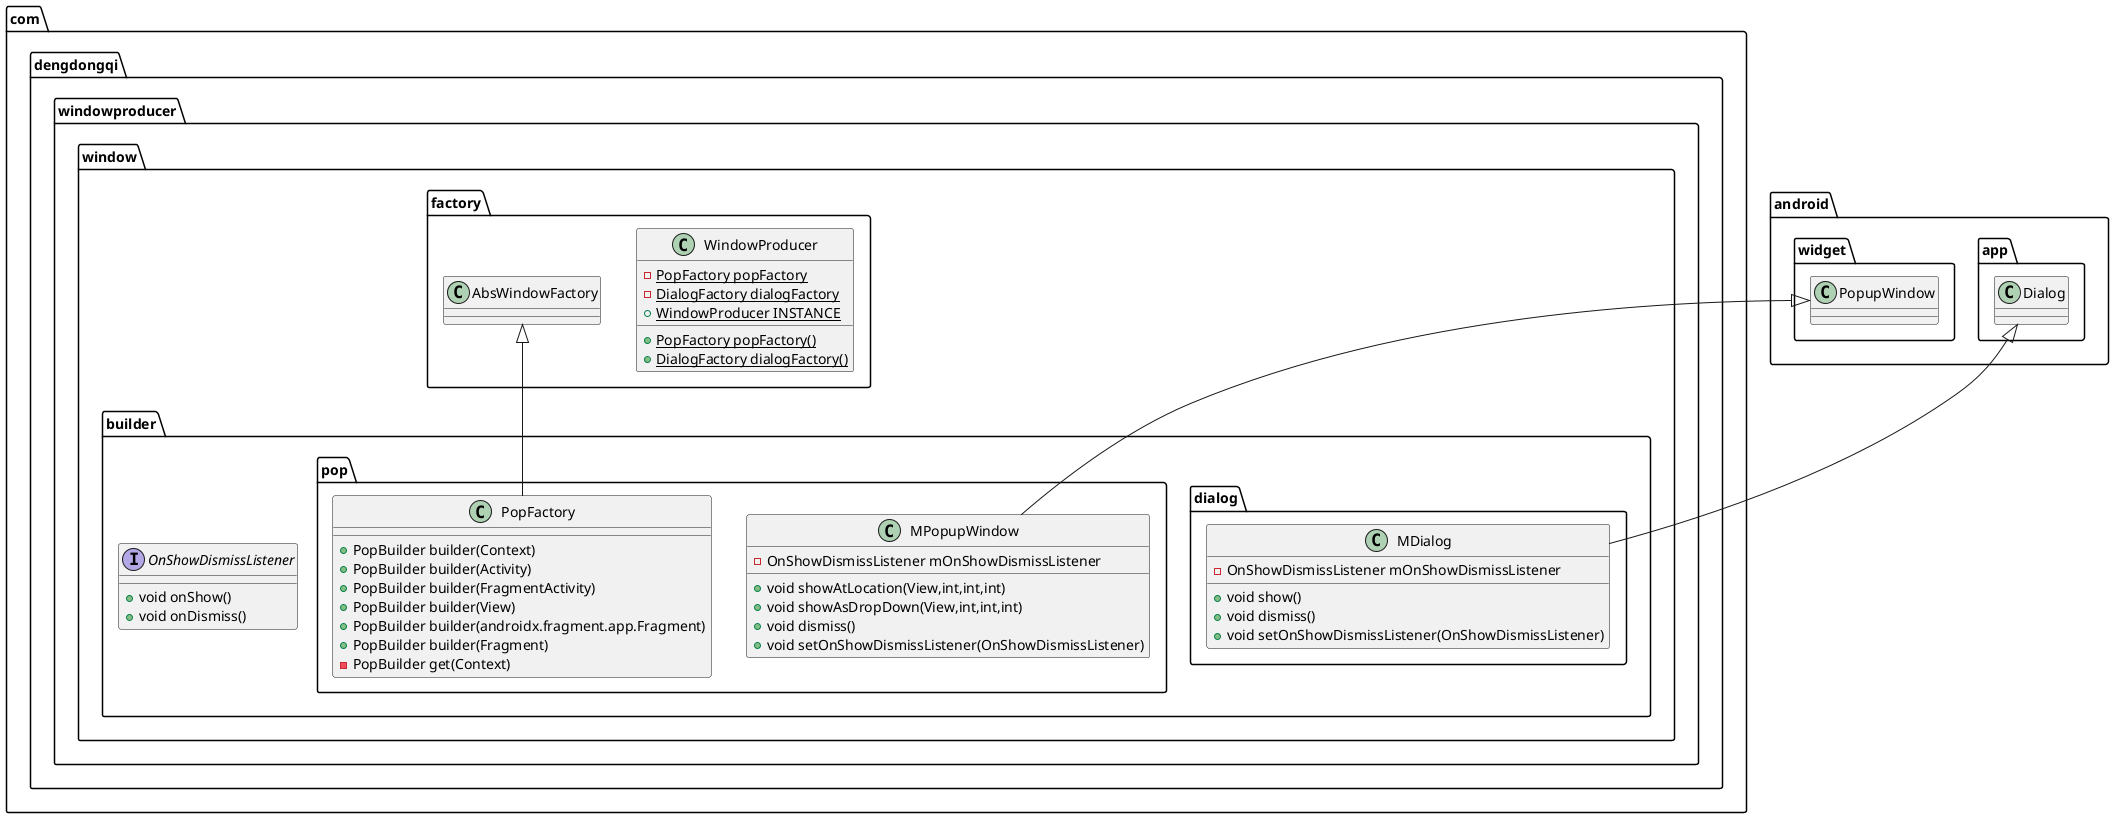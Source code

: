 @startuml
class com.dengdongqi.windowproducer.window.factory.WindowProducer {
- {static} PopFactory popFactory
- {static} DialogFactory dialogFactory
+ {static} WindowProducer INSTANCE
+ {static} PopFactory popFactory()
+ {static} DialogFactory dialogFactory()
}

class com.dengdongqi.windowproducer.window.builder.pop.PopFactory {
+ PopBuilder builder(Context)
+ PopBuilder builder(Activity)
+ PopBuilder builder(FragmentActivity)
+ PopBuilder builder(View)
+ PopBuilder builder(androidx.fragment.app.Fragment)
+ PopBuilder builder(Fragment)
- PopBuilder get(Context)
}


com.dengdongqi.windowproducer.window.factory.AbsWindowFactory <|-- com.dengdongqi.windowproducer.window.builder.pop.PopFactory

interface com.dengdongqi.windowproducer.window.builder.OnShowDismissListener {
+ void onShow()
+ void onDismiss()
}

class com.dengdongqi.windowproducer.window.builder.pop.MPopupWindow {
- OnShowDismissListener mOnShowDismissListener
+ void showAtLocation(View,int,int,int)
+ void showAsDropDown(View,int,int,int)
+ void dismiss()
+ void setOnShowDismissListener(OnShowDismissListener)
}

android.widget.PopupWindow <|-- com.dengdongqi.windowproducer.window.builder.pop.MPopupWindow


class com.dengdongqi.windowproducer.window.builder.dialog.MDialog {
- OnShowDismissListener mOnShowDismissListener
+ void show()
+ void dismiss()
+ void setOnShowDismissListener(OnShowDismissListener)
}

android.app.Dialog <|-- com.dengdongqi.windowproducer.window.builder.dialog.MDialog


@enduml